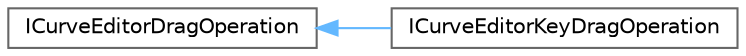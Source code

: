 digraph "Graphical Class Hierarchy"
{
 // INTERACTIVE_SVG=YES
 // LATEX_PDF_SIZE
  bgcolor="transparent";
  edge [fontname=Helvetica,fontsize=10,labelfontname=Helvetica,labelfontsize=10];
  node [fontname=Helvetica,fontsize=10,shape=box,height=0.2,width=0.4];
  rankdir="LR";
  Node0 [id="Node000000",label="ICurveEditorDragOperation",height=0.2,width=0.4,color="grey40", fillcolor="white", style="filled",URL="$d3/d09/classICurveEditorDragOperation.html",tooltip="Interface for all drag operations in the curve editor."];
  Node0 -> Node1 [id="edge5367_Node000000_Node000001",dir="back",color="steelblue1",style="solid",tooltip=" "];
  Node1 [id="Node000001",label="ICurveEditorKeyDragOperation",height=0.2,width=0.4,color="grey40", fillcolor="white", style="filled",URL="$d6/d08/classICurveEditorKeyDragOperation.html",tooltip="Interface for all key drag operations in the curve editor."];
}
